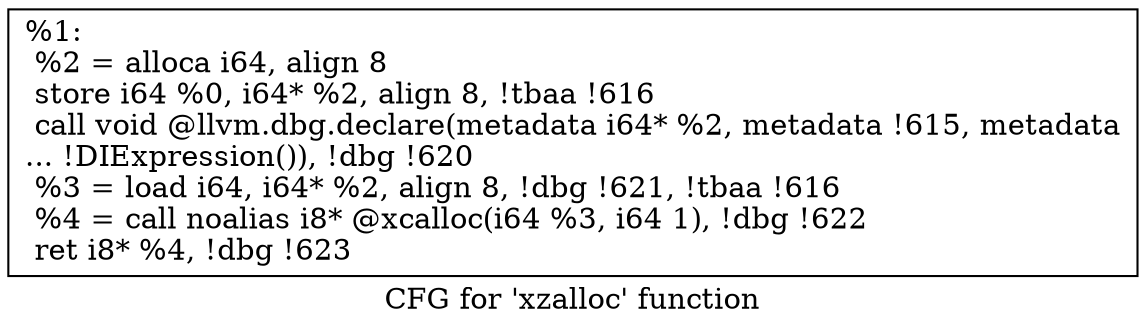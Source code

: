 digraph "CFG for 'xzalloc' function" {
	label="CFG for 'xzalloc' function";

	Node0x1490250 [shape=record,label="{%1:\l  %2 = alloca i64, align 8\l  store i64 %0, i64* %2, align 8, !tbaa !616\l  call void @llvm.dbg.declare(metadata i64* %2, metadata !615, metadata\l... !DIExpression()), !dbg !620\l  %3 = load i64, i64* %2, align 8, !dbg !621, !tbaa !616\l  %4 = call noalias i8* @xcalloc(i64 %3, i64 1), !dbg !622\l  ret i8* %4, !dbg !623\l}"];
}
